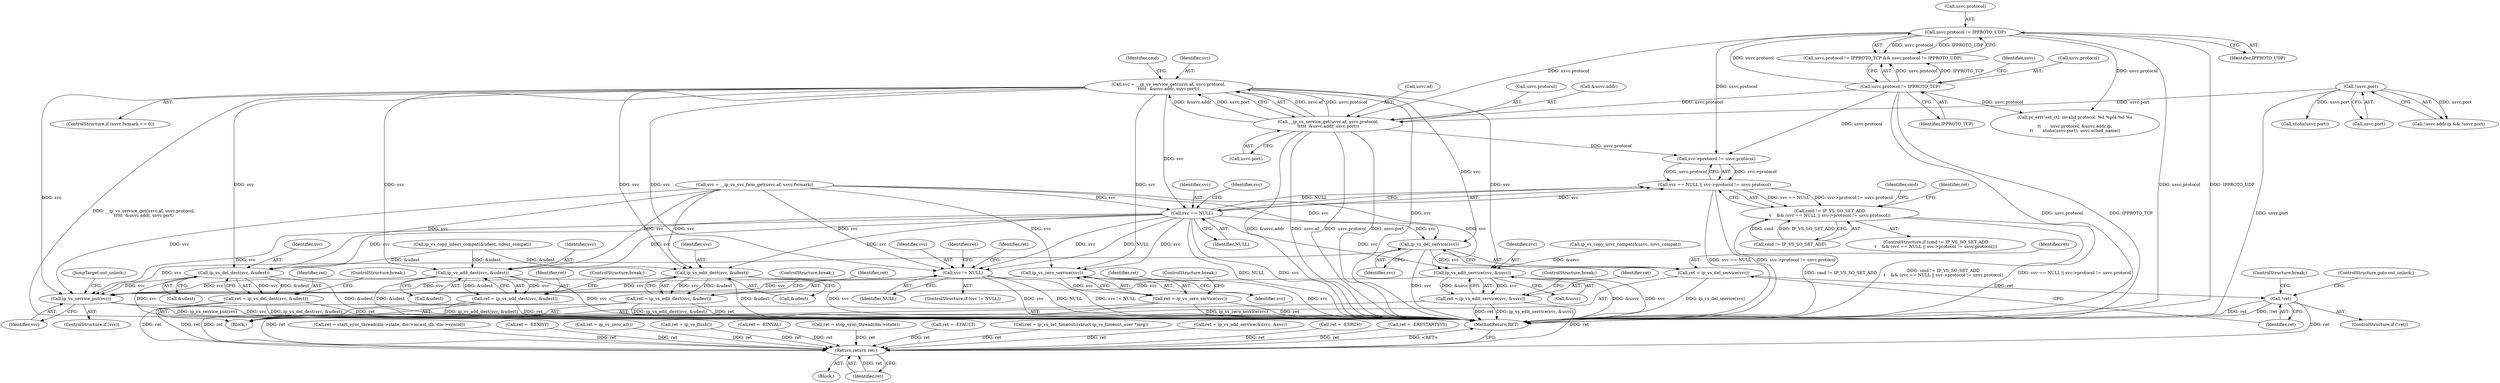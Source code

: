 digraph "0_linux_04bcef2a83f40c6db24222b27a52892cba39dffb_0@pointer" {
"1000344" [label="(Call,svc = __ip_vs_service_get(usvc.af, usvc.protocol,\n\t\t\t\t\t  &usvc.addr, usvc.port))"];
"1000346" [label="(Call,__ip_vs_service_get(usvc.af, usvc.protocol,\n\t\t\t\t\t  &usvc.addr, usvc.port))"];
"1000309" [label="(Call,usvc.protocol != IPPROTO_UDP)"];
"1000304" [label="(Call,usvc.protocol != IPPROTO_TCP)"];
"1000293" [label="(Call,!usvc.port)"];
"1000376" [label="(Call,svc == NULL)"];
"1000375" [label="(Call,svc == NULL || svc->protocol != usvc.protocol)"];
"1000371" [label="(Call,cmd != IP_VS_SO_SET_ADD\n\t    && (svc == NULL || svc->protocol != usvc.protocol))"];
"1000397" [label="(Call,svc != NULL)"];
"1000468" [label="(Call,ip_vs_service_put(svc))"];
"1000416" [label="(Call,ip_vs_edit_service(svc, &usvc))"];
"1000414" [label="(Call,ret = ip_vs_edit_service(svc, &usvc))"];
"1000476" [label="(Return,return ret;)"];
"1000424" [label="(Call,ip_vs_del_service(svc))"];
"1000422" [label="(Call,ret = ip_vs_del_service(svc))"];
"1000427" [label="(Call,!ret)"];
"1000434" [label="(Call,ip_vs_zero_service(svc))"];
"1000432" [label="(Call,ret = ip_vs_zero_service(svc))"];
"1000440" [label="(Call,ip_vs_add_dest(svc, &udest))"];
"1000438" [label="(Call,ret = ip_vs_add_dest(svc, &udest))"];
"1000448" [label="(Call,ip_vs_edit_dest(svc, &udest))"];
"1000446" [label="(Call,ret = ip_vs_edit_dest(svc, &udest))"];
"1000456" [label="(Call,ip_vs_del_dest(svc, &udest))"];
"1000454" [label="(Call,ret = ip_vs_del_dest(svc, &udest))"];
"1000430" [label="(ControlStructure,break;)"];
"1000433" [label="(Identifier,ret)"];
"1000223" [label="(Call,ret = start_sync_thread(dm->state, dm->mcast_ifn, dm->syncid))"];
"1000440" [label="(Call,ip_vs_add_dest(svc, &udest))"];
"1000432" [label="(Call,ret = ip_vs_zero_service(svc))"];
"1000311" [label="(Identifier,usvc)"];
"1000378" [label="(Identifier,NULL)"];
"1000457" [label="(Identifier,svc)"];
"1000399" [label="(Identifier,NULL)"];
"1000345" [label="(Identifier,svc)"];
"1000417" [label="(Identifier,svc)"];
"1000400" [label="(Call,ret = -EEXIST)"];
"1000304" [label="(Call,usvc.protocol != IPPROTO_TCP)"];
"1000371" [label="(Call,cmd != IP_VS_SO_SET_ADD\n\t    && (svc == NULL || svc->protocol != usvc.protocol))"];
"1000406" [label="(Identifier,ret)"];
"1000460" [label="(ControlStructure,break;)"];
"1000373" [label="(Identifier,cmd)"];
"1000393" [label="(Identifier,cmd)"];
"1000456" [label="(Call,ip_vs_del_dest(svc, &udest))"];
"1000427" [label="(Call,!ret)"];
"1000298" [label="(Call,ret = ip_vs_zero_all())"];
"1000357" [label="(Call,usvc.port)"];
"1000194" [label="(Call,ret = ip_vs_flush())"];
"1000462" [label="(Call,ret = -EINVAL)"];
"1000468" [label="(Call,ip_vs_service_put(svc))"];
"1000425" [label="(Identifier,svc)"];
"1000426" [label="(ControlStructure,if (!ret))"];
"1000394" [label="(Block,)"];
"1000271" [label="(Call,ip_vs_copy_udest_compat(&udest, udest_compat))"];
"1000415" [label="(Identifier,ret)"];
"1000305" [label="(Call,usvc.protocol)"];
"1000381" [label="(Identifier,svc)"];
"1000455" [label="(Identifier,ret)"];
"1000398" [label="(Identifier,svc)"];
"1000416" [label="(Call,ip_vs_edit_service(svc, &usvc))"];
"1000396" [label="(ControlStructure,if (svc != NULL))"];
"1000248" [label="(Call,ret = stop_sync_thread(dm->state))"];
"1000350" [label="(Call,usvc.protocol)"];
"1000466" [label="(ControlStructure,if (svc))"];
"1000458" [label="(Call,&udest)"];
"1000452" [label="(ControlStructure,break;)"];
"1000344" [label="(Call,svc = __ip_vs_service_get(usvc.af, usvc.protocol,\n\t\t\t\t\t  &usvc.addr, usvc.port))"];
"1000450" [label="(Call,&udest)"];
"1000370" [label="(ControlStructure,if (cmd != IP_VS_SO_SET_ADD\n\t    && (svc == NULL || svc->protocol != usvc.protocol)))"];
"1000353" [label="(Call,&usvc.addr)"];
"1000420" [label="(ControlStructure,break;)"];
"1000267" [label="(Call,ip_vs_copy_usvc_compat(&usvc, usvc_compat))"];
"1000346" [label="(Call,__ip_vs_service_get(usvc.af, usvc.protocol,\n\t\t\t\t\t  &usvc.addr, usvc.port))"];
"1000309" [label="(Call,usvc.protocol != IPPROTO_UDP)"];
"1000478" [label="(MethodReturn,RET)"];
"1000423" [label="(Identifier,ret)"];
"1000308" [label="(Identifier,IPPROTO_TCP)"];
"1000377" [label="(Identifier,svc)"];
"1000476" [label="(Return,return ret;)"];
"1000454" [label="(Call,ret = ip_vs_del_dest(svc, &udest))"];
"1000376" [label="(Call,svc == NULL)"];
"1000303" [label="(Call,usvc.protocol != IPPROTO_TCP && usvc.protocol != IPPROTO_UDP)"];
"1000434" [label="(Call,ip_vs_zero_service(svc))"];
"1000333" [label="(Call,ret = -EFAULT)"];
"1000446" [label="(Call,ret = ip_vs_edit_dest(svc, &udest))"];
"1000444" [label="(ControlStructure,break;)"];
"1000418" [label="(Call,&usvc)"];
"1000113" [label="(Block,)"];
"1000347" [label="(Call,usvc.af)"];
"1000379" [label="(Call,svc->protocol != usvc.protocol)"];
"1000422" [label="(Call,ret = ip_vs_del_service(svc))"];
"1000372" [label="(Call,cmd != IP_VS_SO_SET_ADD)"];
"1000388" [label="(Identifier,ret)"];
"1000477" [label="(Identifier,ret)"];
"1000449" [label="(Identifier,svc)"];
"1000429" [label="(ControlStructure,goto out_unlock;)"];
"1000204" [label="(Call,ret = ip_vs_set_timeout((struct ip_vs_timeout_user *)arg))"];
"1000361" [label="(Call,svc = __ip_vs_svc_fwm_get(usvc.af, usvc.fwmark))"];
"1000439" [label="(Identifier,ret)"];
"1000441" [label="(Identifier,svc)"];
"1000401" [label="(Identifier,ret)"];
"1000315" [label="(Call,pr_err(\"set_ctl: invalid protocol: %d %pI4:%d %s\n\",\n\t\t       usvc.protocol, &usvc.addr.ip,\n\t\t       ntohs(usvc.port), usvc.sched_name))"];
"1000442" [label="(Call,&udest)"];
"1000310" [label="(Call,usvc.protocol)"];
"1000375" [label="(Call,svc == NULL || svc->protocol != usvc.protocol)"];
"1000470" [label="(JumpTarget,out_unlock:)"];
"1000313" [label="(Identifier,IPPROTO_UDP)"];
"1000326" [label="(Call,ntohs(usvc.port))"];
"1000447" [label="(Identifier,ret)"];
"1000414" [label="(Call,ret = ip_vs_edit_service(svc, &usvc))"];
"1000397" [label="(Call,svc != NULL)"];
"1000405" [label="(Call,ret = ip_vs_add_service(&usvc, &svc))"];
"1000436" [label="(ControlStructure,break;)"];
"1000438" [label="(Call,ret = ip_vs_add_dest(svc, &udest))"];
"1000294" [label="(Call,usvc.port)"];
"1000435" [label="(Identifier,svc)"];
"1000428" [label="(Identifier,ret)"];
"1000338" [label="(ControlStructure,if (usvc.fwmark == 0))"];
"1000286" [label="(Call,!usvc.addr.ip && !usvc.port)"];
"1000293" [label="(Call,!usvc.port)"];
"1000469" [label="(Identifier,svc)"];
"1000387" [label="(Call,ret = -ESRCH)"];
"1000424" [label="(Call,ip_vs_del_service(svc))"];
"1000448" [label="(Call,ip_vs_edit_dest(svc, &udest))"];
"1000184" [label="(Call,ret = -ERESTARTSYS)"];
"1000344" -> "1000338"  [label="AST: "];
"1000344" -> "1000346"  [label="CFG: "];
"1000345" -> "1000344"  [label="AST: "];
"1000346" -> "1000344"  [label="AST: "];
"1000373" -> "1000344"  [label="CFG: "];
"1000344" -> "1000478"  [label="DDG: __ip_vs_service_get(usvc.af, usvc.protocol,\n\t\t\t\t\t  &usvc.addr, usvc.port)"];
"1000344" -> "1000478"  [label="DDG: svc"];
"1000346" -> "1000344"  [label="DDG: usvc.af"];
"1000346" -> "1000344"  [label="DDG: usvc.protocol"];
"1000346" -> "1000344"  [label="DDG: &usvc.addr"];
"1000346" -> "1000344"  [label="DDG: usvc.port"];
"1000344" -> "1000376"  [label="DDG: svc"];
"1000344" -> "1000397"  [label="DDG: svc"];
"1000344" -> "1000416"  [label="DDG: svc"];
"1000344" -> "1000424"  [label="DDG: svc"];
"1000344" -> "1000434"  [label="DDG: svc"];
"1000344" -> "1000440"  [label="DDG: svc"];
"1000344" -> "1000448"  [label="DDG: svc"];
"1000344" -> "1000456"  [label="DDG: svc"];
"1000344" -> "1000468"  [label="DDG: svc"];
"1000346" -> "1000357"  [label="CFG: "];
"1000347" -> "1000346"  [label="AST: "];
"1000350" -> "1000346"  [label="AST: "];
"1000353" -> "1000346"  [label="AST: "];
"1000357" -> "1000346"  [label="AST: "];
"1000346" -> "1000478"  [label="DDG: usvc.port"];
"1000346" -> "1000478"  [label="DDG: &usvc.addr"];
"1000346" -> "1000478"  [label="DDG: usvc.af"];
"1000346" -> "1000478"  [label="DDG: usvc.protocol"];
"1000309" -> "1000346"  [label="DDG: usvc.protocol"];
"1000304" -> "1000346"  [label="DDG: usvc.protocol"];
"1000293" -> "1000346"  [label="DDG: usvc.port"];
"1000346" -> "1000379"  [label="DDG: usvc.protocol"];
"1000309" -> "1000303"  [label="AST: "];
"1000309" -> "1000313"  [label="CFG: "];
"1000310" -> "1000309"  [label="AST: "];
"1000313" -> "1000309"  [label="AST: "];
"1000303" -> "1000309"  [label="CFG: "];
"1000309" -> "1000478"  [label="DDG: usvc.protocol"];
"1000309" -> "1000478"  [label="DDG: IPPROTO_UDP"];
"1000309" -> "1000303"  [label="DDG: usvc.protocol"];
"1000309" -> "1000303"  [label="DDG: IPPROTO_UDP"];
"1000304" -> "1000309"  [label="DDG: usvc.protocol"];
"1000309" -> "1000315"  [label="DDG: usvc.protocol"];
"1000309" -> "1000379"  [label="DDG: usvc.protocol"];
"1000304" -> "1000303"  [label="AST: "];
"1000304" -> "1000308"  [label="CFG: "];
"1000305" -> "1000304"  [label="AST: "];
"1000308" -> "1000304"  [label="AST: "];
"1000311" -> "1000304"  [label="CFG: "];
"1000303" -> "1000304"  [label="CFG: "];
"1000304" -> "1000478"  [label="DDG: usvc.protocol"];
"1000304" -> "1000478"  [label="DDG: IPPROTO_TCP"];
"1000304" -> "1000303"  [label="DDG: usvc.protocol"];
"1000304" -> "1000303"  [label="DDG: IPPROTO_TCP"];
"1000304" -> "1000315"  [label="DDG: usvc.protocol"];
"1000304" -> "1000379"  [label="DDG: usvc.protocol"];
"1000293" -> "1000286"  [label="AST: "];
"1000293" -> "1000294"  [label="CFG: "];
"1000294" -> "1000293"  [label="AST: "];
"1000286" -> "1000293"  [label="CFG: "];
"1000293" -> "1000478"  [label="DDG: usvc.port"];
"1000293" -> "1000286"  [label="DDG: usvc.port"];
"1000293" -> "1000326"  [label="DDG: usvc.port"];
"1000376" -> "1000375"  [label="AST: "];
"1000376" -> "1000378"  [label="CFG: "];
"1000377" -> "1000376"  [label="AST: "];
"1000378" -> "1000376"  [label="AST: "];
"1000381" -> "1000376"  [label="CFG: "];
"1000375" -> "1000376"  [label="CFG: "];
"1000376" -> "1000478"  [label="DDG: svc"];
"1000376" -> "1000478"  [label="DDG: NULL"];
"1000376" -> "1000375"  [label="DDG: svc"];
"1000376" -> "1000375"  [label="DDG: NULL"];
"1000361" -> "1000376"  [label="DDG: svc"];
"1000376" -> "1000397"  [label="DDG: svc"];
"1000376" -> "1000397"  [label="DDG: NULL"];
"1000376" -> "1000416"  [label="DDG: svc"];
"1000376" -> "1000424"  [label="DDG: svc"];
"1000376" -> "1000434"  [label="DDG: svc"];
"1000376" -> "1000440"  [label="DDG: svc"];
"1000376" -> "1000448"  [label="DDG: svc"];
"1000376" -> "1000456"  [label="DDG: svc"];
"1000376" -> "1000468"  [label="DDG: svc"];
"1000375" -> "1000371"  [label="AST: "];
"1000375" -> "1000379"  [label="CFG: "];
"1000379" -> "1000375"  [label="AST: "];
"1000371" -> "1000375"  [label="CFG: "];
"1000375" -> "1000478"  [label="DDG: svc == NULL"];
"1000375" -> "1000478"  [label="DDG: svc->protocol != usvc.protocol"];
"1000375" -> "1000371"  [label="DDG: svc == NULL"];
"1000375" -> "1000371"  [label="DDG: svc->protocol != usvc.protocol"];
"1000379" -> "1000375"  [label="DDG: svc->protocol"];
"1000379" -> "1000375"  [label="DDG: usvc.protocol"];
"1000371" -> "1000370"  [label="AST: "];
"1000371" -> "1000372"  [label="CFG: "];
"1000372" -> "1000371"  [label="AST: "];
"1000388" -> "1000371"  [label="CFG: "];
"1000393" -> "1000371"  [label="CFG: "];
"1000371" -> "1000478"  [label="DDG: svc == NULL || svc->protocol != usvc.protocol"];
"1000371" -> "1000478"  [label="DDG: cmd != IP_VS_SO_SET_ADD"];
"1000371" -> "1000478"  [label="DDG: cmd != IP_VS_SO_SET_ADD\n\t    && (svc == NULL || svc->protocol != usvc.protocol)"];
"1000372" -> "1000371"  [label="DDG: cmd"];
"1000372" -> "1000371"  [label="DDG: IP_VS_SO_SET_ADD"];
"1000397" -> "1000396"  [label="AST: "];
"1000397" -> "1000399"  [label="CFG: "];
"1000398" -> "1000397"  [label="AST: "];
"1000399" -> "1000397"  [label="AST: "];
"1000401" -> "1000397"  [label="CFG: "];
"1000406" -> "1000397"  [label="CFG: "];
"1000397" -> "1000478"  [label="DDG: svc != NULL"];
"1000397" -> "1000478"  [label="DDG: svc"];
"1000397" -> "1000478"  [label="DDG: NULL"];
"1000361" -> "1000397"  [label="DDG: svc"];
"1000397" -> "1000468"  [label="DDG: svc"];
"1000468" -> "1000466"  [label="AST: "];
"1000468" -> "1000469"  [label="CFG: "];
"1000469" -> "1000468"  [label="AST: "];
"1000470" -> "1000468"  [label="CFG: "];
"1000468" -> "1000478"  [label="DDG: ip_vs_service_put(svc)"];
"1000468" -> "1000478"  [label="DDG: svc"];
"1000434" -> "1000468"  [label="DDG: svc"];
"1000416" -> "1000468"  [label="DDG: svc"];
"1000361" -> "1000468"  [label="DDG: svc"];
"1000440" -> "1000468"  [label="DDG: svc"];
"1000456" -> "1000468"  [label="DDG: svc"];
"1000448" -> "1000468"  [label="DDG: svc"];
"1000424" -> "1000468"  [label="DDG: svc"];
"1000416" -> "1000414"  [label="AST: "];
"1000416" -> "1000418"  [label="CFG: "];
"1000417" -> "1000416"  [label="AST: "];
"1000418" -> "1000416"  [label="AST: "];
"1000414" -> "1000416"  [label="CFG: "];
"1000416" -> "1000478"  [label="DDG: &usvc"];
"1000416" -> "1000478"  [label="DDG: svc"];
"1000416" -> "1000414"  [label="DDG: svc"];
"1000416" -> "1000414"  [label="DDG: &usvc"];
"1000361" -> "1000416"  [label="DDG: svc"];
"1000267" -> "1000416"  [label="DDG: &usvc"];
"1000414" -> "1000394"  [label="AST: "];
"1000415" -> "1000414"  [label="AST: "];
"1000420" -> "1000414"  [label="CFG: "];
"1000414" -> "1000478"  [label="DDG: ip_vs_edit_service(svc, &usvc)"];
"1000414" -> "1000478"  [label="DDG: ret"];
"1000414" -> "1000476"  [label="DDG: ret"];
"1000476" -> "1000113"  [label="AST: "];
"1000476" -> "1000477"  [label="CFG: "];
"1000477" -> "1000476"  [label="AST: "];
"1000478" -> "1000476"  [label="CFG: "];
"1000476" -> "1000478"  [label="DDG: <RET>"];
"1000477" -> "1000476"  [label="DDG: ret"];
"1000333" -> "1000476"  [label="DDG: ret"];
"1000184" -> "1000476"  [label="DDG: ret"];
"1000462" -> "1000476"  [label="DDG: ret"];
"1000194" -> "1000476"  [label="DDG: ret"];
"1000387" -> "1000476"  [label="DDG: ret"];
"1000446" -> "1000476"  [label="DDG: ret"];
"1000432" -> "1000476"  [label="DDG: ret"];
"1000405" -> "1000476"  [label="DDG: ret"];
"1000248" -> "1000476"  [label="DDG: ret"];
"1000223" -> "1000476"  [label="DDG: ret"];
"1000454" -> "1000476"  [label="DDG: ret"];
"1000427" -> "1000476"  [label="DDG: ret"];
"1000298" -> "1000476"  [label="DDG: ret"];
"1000400" -> "1000476"  [label="DDG: ret"];
"1000204" -> "1000476"  [label="DDG: ret"];
"1000438" -> "1000476"  [label="DDG: ret"];
"1000424" -> "1000422"  [label="AST: "];
"1000424" -> "1000425"  [label="CFG: "];
"1000425" -> "1000424"  [label="AST: "];
"1000422" -> "1000424"  [label="CFG: "];
"1000424" -> "1000478"  [label="DDG: svc"];
"1000424" -> "1000422"  [label="DDG: svc"];
"1000361" -> "1000424"  [label="DDG: svc"];
"1000422" -> "1000394"  [label="AST: "];
"1000423" -> "1000422"  [label="AST: "];
"1000428" -> "1000422"  [label="CFG: "];
"1000422" -> "1000478"  [label="DDG: ip_vs_del_service(svc)"];
"1000422" -> "1000427"  [label="DDG: ret"];
"1000427" -> "1000426"  [label="AST: "];
"1000427" -> "1000428"  [label="CFG: "];
"1000428" -> "1000427"  [label="AST: "];
"1000429" -> "1000427"  [label="CFG: "];
"1000430" -> "1000427"  [label="CFG: "];
"1000427" -> "1000478"  [label="DDG: ret"];
"1000427" -> "1000478"  [label="DDG: !ret"];
"1000434" -> "1000432"  [label="AST: "];
"1000434" -> "1000435"  [label="CFG: "];
"1000435" -> "1000434"  [label="AST: "];
"1000432" -> "1000434"  [label="CFG: "];
"1000434" -> "1000478"  [label="DDG: svc"];
"1000434" -> "1000432"  [label="DDG: svc"];
"1000361" -> "1000434"  [label="DDG: svc"];
"1000432" -> "1000394"  [label="AST: "];
"1000433" -> "1000432"  [label="AST: "];
"1000436" -> "1000432"  [label="CFG: "];
"1000432" -> "1000478"  [label="DDG: ip_vs_zero_service(svc)"];
"1000432" -> "1000478"  [label="DDG: ret"];
"1000440" -> "1000438"  [label="AST: "];
"1000440" -> "1000442"  [label="CFG: "];
"1000441" -> "1000440"  [label="AST: "];
"1000442" -> "1000440"  [label="AST: "];
"1000438" -> "1000440"  [label="CFG: "];
"1000440" -> "1000478"  [label="DDG: &udest"];
"1000440" -> "1000478"  [label="DDG: svc"];
"1000440" -> "1000438"  [label="DDG: svc"];
"1000440" -> "1000438"  [label="DDG: &udest"];
"1000361" -> "1000440"  [label="DDG: svc"];
"1000271" -> "1000440"  [label="DDG: &udest"];
"1000438" -> "1000394"  [label="AST: "];
"1000439" -> "1000438"  [label="AST: "];
"1000444" -> "1000438"  [label="CFG: "];
"1000438" -> "1000478"  [label="DDG: ip_vs_add_dest(svc, &udest)"];
"1000438" -> "1000478"  [label="DDG: ret"];
"1000448" -> "1000446"  [label="AST: "];
"1000448" -> "1000450"  [label="CFG: "];
"1000449" -> "1000448"  [label="AST: "];
"1000450" -> "1000448"  [label="AST: "];
"1000446" -> "1000448"  [label="CFG: "];
"1000448" -> "1000478"  [label="DDG: &udest"];
"1000448" -> "1000478"  [label="DDG: svc"];
"1000448" -> "1000446"  [label="DDG: svc"];
"1000448" -> "1000446"  [label="DDG: &udest"];
"1000361" -> "1000448"  [label="DDG: svc"];
"1000271" -> "1000448"  [label="DDG: &udest"];
"1000446" -> "1000394"  [label="AST: "];
"1000447" -> "1000446"  [label="AST: "];
"1000452" -> "1000446"  [label="CFG: "];
"1000446" -> "1000478"  [label="DDG: ret"];
"1000446" -> "1000478"  [label="DDG: ip_vs_edit_dest(svc, &udest)"];
"1000456" -> "1000454"  [label="AST: "];
"1000456" -> "1000458"  [label="CFG: "];
"1000457" -> "1000456"  [label="AST: "];
"1000458" -> "1000456"  [label="AST: "];
"1000454" -> "1000456"  [label="CFG: "];
"1000456" -> "1000478"  [label="DDG: svc"];
"1000456" -> "1000478"  [label="DDG: &udest"];
"1000456" -> "1000454"  [label="DDG: svc"];
"1000456" -> "1000454"  [label="DDG: &udest"];
"1000361" -> "1000456"  [label="DDG: svc"];
"1000271" -> "1000456"  [label="DDG: &udest"];
"1000454" -> "1000394"  [label="AST: "];
"1000455" -> "1000454"  [label="AST: "];
"1000460" -> "1000454"  [label="CFG: "];
"1000454" -> "1000478"  [label="DDG: ret"];
"1000454" -> "1000478"  [label="DDG: ip_vs_del_dest(svc, &udest)"];
}
